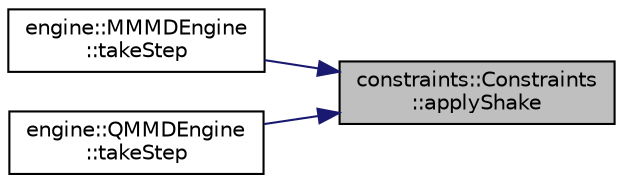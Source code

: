 digraph "constraints::Constraints::applyShake"
{
 // LATEX_PDF_SIZE
  edge [fontname="Helvetica",fontsize="10",labelfontname="Helvetica",labelfontsize="10"];
  node [fontname="Helvetica",fontsize="10",shape=record];
  rankdir="RL";
  Node1 [label="constraints::Constraints\l::applyShake",height=0.2,width=0.4,color="black", fillcolor="grey75", style="filled", fontcolor="black",tooltip="applies the shake algorithm to all bond constraints"];
  Node1 -> Node2 [dir="back",color="midnightblue",fontsize="10",style="solid",fontname="Helvetica"];
  Node2 [label="engine::MMMDEngine\l::takeStep",height=0.2,width=0.4,color="black", fillcolor="white", style="filled",URL="$classengine_1_1MMMDEngine.html#ad19f3e919c2ce95d8ee0486b0eb2805b",tooltip="Takes one step in the simulation."];
  Node1 -> Node3 [dir="back",color="midnightblue",fontsize="10",style="solid",fontname="Helvetica"];
  Node3 [label="engine::QMMDEngine\l::takeStep",height=0.2,width=0.4,color="black", fillcolor="white", style="filled",URL="$classengine_1_1QMMDEngine.html#aa8c0e7286309e6837dcff608d222b2c6",tooltip="Takes one step in a QM MD simulation."];
}

